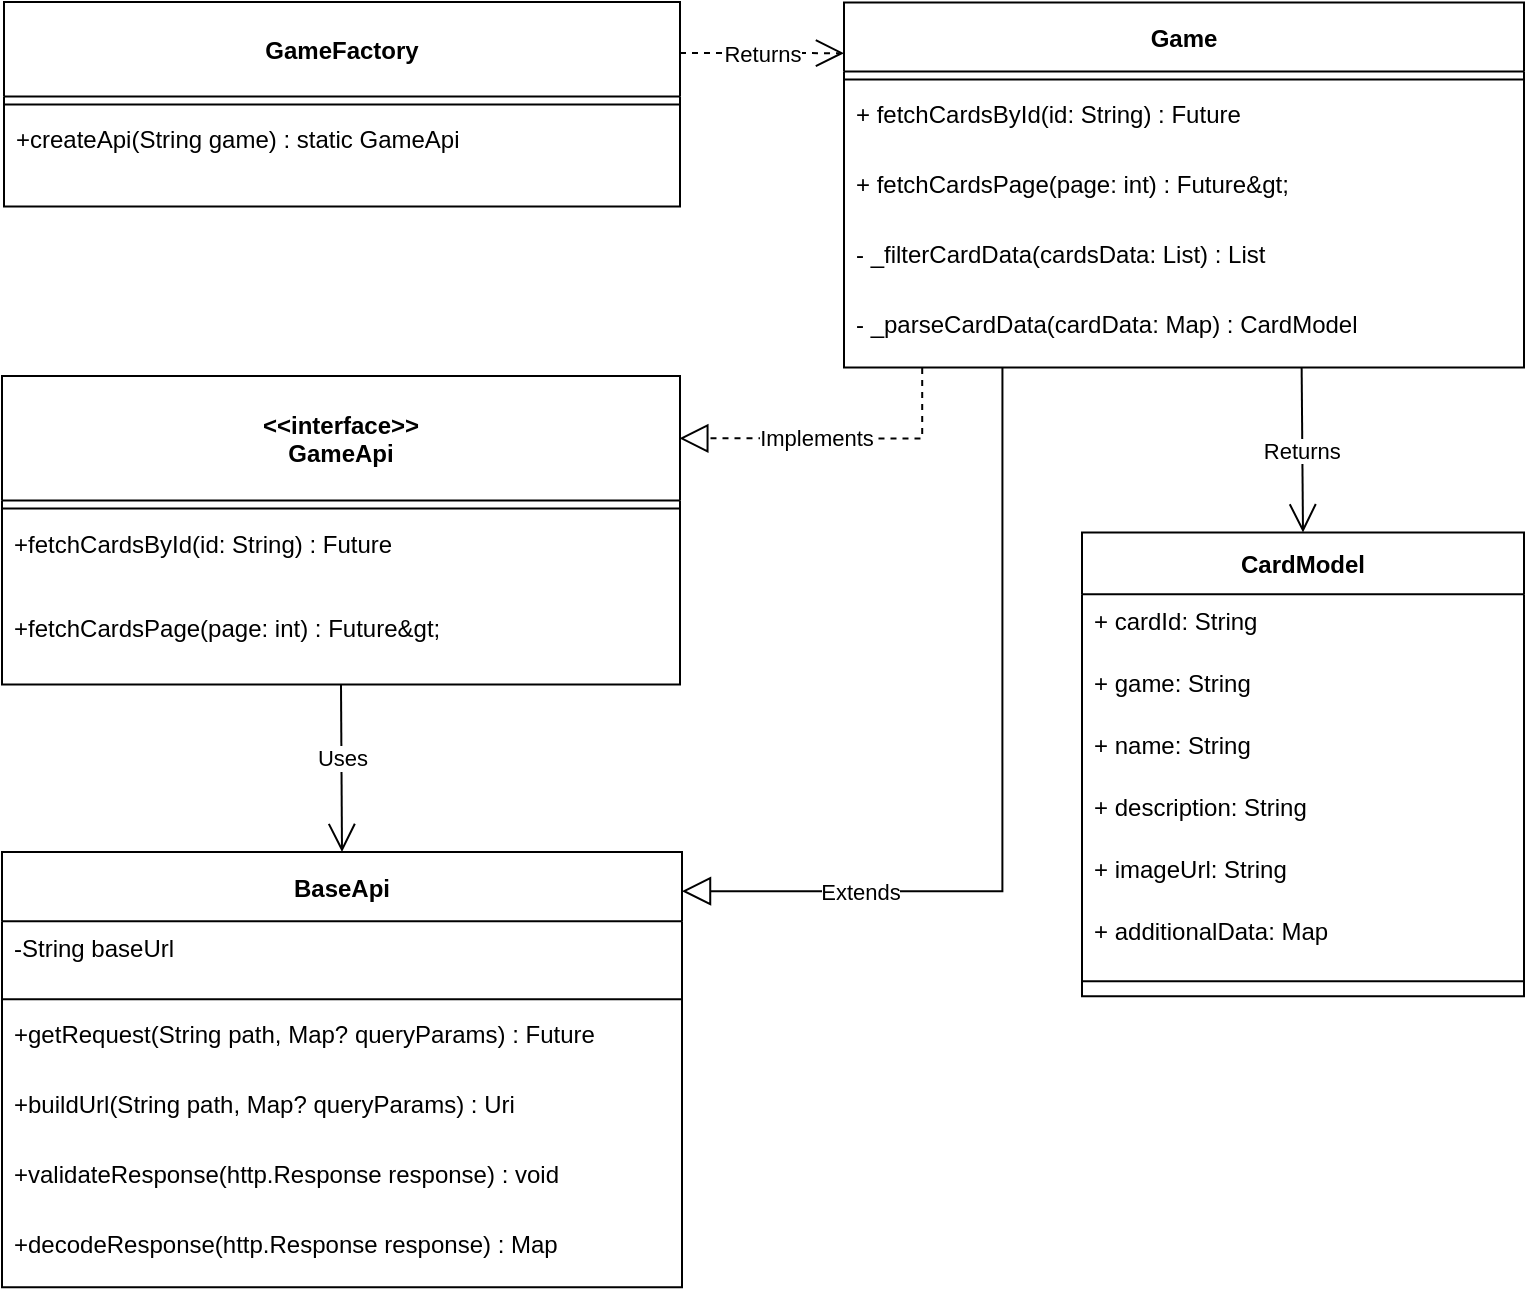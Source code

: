 <mxfile version="26.0.11">
  <diagram name="Page-1" id="CqFGtn3IiBASxJHQEmLO">
    <mxGraphModel dx="1603" dy="889" grid="1" gridSize="10" guides="1" tooltips="1" connect="1" arrows="1" fold="1" page="1" pageScale="1" pageWidth="850" pageHeight="1100" math="0" shadow="0">
      <root>
        <mxCell id="0" />
        <mxCell id="1" parent="0" />
        <mxCell id="smZDSZCtHJzeuFw8UAwH-2" value="GameFactory" style="swimlane;fontStyle=1;align=center;verticalAlign=middle;childLayout=stackLayout;horizontal=1;startSize=47.2;horizontalStack=0;resizeParent=1;resizeParentMax=0;resizeLast=0;collapsible=0;marginBottom=0;fillColor=none;" parent="1" vertex="1">
          <mxGeometry x="46" y="229" width="338" height="102.2" as="geometry" />
        </mxCell>
        <mxCell id="smZDSZCtHJzeuFw8UAwH-3" style="line;strokeWidth=1;fillColor=none;align=left;verticalAlign=middle;spacingTop=-1;spacingLeft=3;spacingRight=3;rotatable=0;labelPosition=right;points=[];portConstraint=eastwest;strokeColor=inherit;" parent="smZDSZCtHJzeuFw8UAwH-2" vertex="1">
          <mxGeometry y="47.2" width="338" height="8" as="geometry" />
        </mxCell>
        <mxCell id="smZDSZCtHJzeuFw8UAwH-4" value="+createApi(String game) : static GameApi" style="text;strokeColor=none;fillColor=none;align=left;verticalAlign=top;spacingLeft=4;spacingRight=4;overflow=hidden;rotatable=0;points=[[0,0.5],[1,0.5]];portConstraint=eastwest;" parent="smZDSZCtHJzeuFw8UAwH-2" vertex="1">
          <mxGeometry y="55.2" width="338" height="47" as="geometry" />
        </mxCell>
        <mxCell id="smZDSZCtHJzeuFw8UAwH-5" value="&lt;&lt;interface&gt;&gt;&#xa;GameApi" style="swimlane;fontStyle=1;align=center;verticalAlign=middle;childLayout=stackLayout;horizontal=1;startSize=62.25;horizontalStack=0;resizeParent=1;resizeParentMax=0;resizeLast=0;collapsible=0;marginBottom=0;fillColor=none;" parent="1" vertex="1">
          <mxGeometry x="45" y="416" width="339" height="154.25" as="geometry" />
        </mxCell>
        <mxCell id="smZDSZCtHJzeuFw8UAwH-6" style="line;strokeWidth=1;fillColor=none;align=left;verticalAlign=middle;spacingTop=-1;spacingLeft=3;spacingRight=3;rotatable=0;labelPosition=right;points=[];portConstraint=eastwest;strokeColor=inherit;" parent="smZDSZCtHJzeuFw8UAwH-5" vertex="1">
          <mxGeometry y="62.25" width="339" height="8" as="geometry" />
        </mxCell>
        <mxCell id="smZDSZCtHJzeuFw8UAwH-7" value="+fetchCardsById(id: String) : Future" style="text;strokeColor=none;fillColor=none;align=left;verticalAlign=top;spacingLeft=4;spacingRight=4;overflow=hidden;rotatable=0;points=[[0,0.5],[1,0.5]];portConstraint=eastwest;" parent="smZDSZCtHJzeuFw8UAwH-5" vertex="1">
          <mxGeometry y="70.25" width="339" height="42" as="geometry" />
        </mxCell>
        <mxCell id="smZDSZCtHJzeuFw8UAwH-8" value="+fetchCardsPage(page: int) : Future&amp;gt;" style="text;strokeColor=none;fillColor=none;align=left;verticalAlign=top;spacingLeft=4;spacingRight=4;overflow=hidden;rotatable=0;points=[[0,0.5],[1,0.5]];portConstraint=eastwest;" parent="smZDSZCtHJzeuFw8UAwH-5" vertex="1">
          <mxGeometry y="112.25" width="339" height="42" as="geometry" />
        </mxCell>
        <mxCell id="smZDSZCtHJzeuFw8UAwH-19" value="" style="startArrow=none;endArrow=open;endSize=12;exitX=0.5;exitY=1;entryX=0.5;entryY=0;rounded=0;entryDx=0;entryDy=0;" parent="1" source="smZDSZCtHJzeuFw8UAwH-5" target="smZDSZCtHJzeuFw8UAwH-156" edge="1">
          <mxGeometry relative="1" as="geometry">
            <mxPoint x="215" y="654" as="targetPoint" />
          </mxGeometry>
        </mxCell>
        <mxCell id="smZDSZCtHJzeuFw8UAwH-113" value="Uses" style="edgeLabel;html=1;align=center;verticalAlign=middle;resizable=0;points=[];" parent="smZDSZCtHJzeuFw8UAwH-19" vertex="1" connectable="0">
          <mxGeometry x="-0.132" relative="1" as="geometry">
            <mxPoint as="offset" />
          </mxGeometry>
        </mxCell>
        <mxCell id="smZDSZCtHJzeuFw8UAwH-34" value="Game" style="swimlane;fontStyle=1;align=center;verticalAlign=middle;childLayout=stackLayout;horizontal=1;startSize=34.545;horizontalStack=0;resizeParent=1;resizeParentMax=0;resizeLast=0;collapsible=0;marginBottom=0;fillColor=none;" parent="1" vertex="1">
          <mxGeometry x="466" y="229.19" width="340" height="182.545" as="geometry" />
        </mxCell>
        <mxCell id="smZDSZCtHJzeuFw8UAwH-35" style="line;strokeWidth=1;fillColor=none;align=left;verticalAlign=middle;spacingTop=-1;spacingLeft=3;spacingRight=3;rotatable=0;labelPosition=right;points=[];portConstraint=eastwest;strokeColor=inherit;" parent="smZDSZCtHJzeuFw8UAwH-34" vertex="1">
          <mxGeometry y="34.545" width="340" height="8" as="geometry" />
        </mxCell>
        <mxCell id="smZDSZCtHJzeuFw8UAwH-36" value="+ fetchCardsById(id: String) : Future" style="text;strokeColor=none;fillColor=none;align=left;verticalAlign=top;spacingLeft=4;spacingRight=4;overflow=hidden;rotatable=0;points=[[0,0.5],[1,0.5]];portConstraint=eastwest;" parent="smZDSZCtHJzeuFw8UAwH-34" vertex="1">
          <mxGeometry y="42.545" width="340" height="35" as="geometry" />
        </mxCell>
        <mxCell id="smZDSZCtHJzeuFw8UAwH-37" value="+ fetchCardsPage(page: int) : Future&amp;gt;" style="text;strokeColor=none;fillColor=none;align=left;verticalAlign=top;spacingLeft=4;spacingRight=4;overflow=hidden;rotatable=0;points=[[0,0.5],[1,0.5]];portConstraint=eastwest;" parent="smZDSZCtHJzeuFw8UAwH-34" vertex="1">
          <mxGeometry y="77.545" width="340" height="35" as="geometry" />
        </mxCell>
        <mxCell id="smZDSZCtHJzeuFw8UAwH-38" value="- _filterCardData(cardsData: List) : List" style="text;strokeColor=none;fillColor=none;align=left;verticalAlign=top;spacingLeft=4;spacingRight=4;overflow=hidden;rotatable=0;points=[[0,0.5],[1,0.5]];portConstraint=eastwest;" parent="smZDSZCtHJzeuFw8UAwH-34" vertex="1">
          <mxGeometry y="112.545" width="340" height="35" as="geometry" />
        </mxCell>
        <mxCell id="smZDSZCtHJzeuFw8UAwH-39" value="- _parseCardData(cardData: Map) : CardModel" style="text;strokeColor=none;fillColor=none;align=left;verticalAlign=top;spacingLeft=4;spacingRight=4;overflow=hidden;rotatable=0;points=[[0,0.5],[1,0.5]];portConstraint=eastwest;" parent="smZDSZCtHJzeuFw8UAwH-34" vertex="1">
          <mxGeometry y="147.545" width="340" height="35" as="geometry" />
        </mxCell>
        <mxCell id="smZDSZCtHJzeuFw8UAwH-40" value="CardModel" style="swimlane;fontStyle=1;align=center;verticalAlign=middle;childLayout=stackLayout;horizontal=1;startSize=30.933;horizontalStack=0;resizeParent=1;resizeParentMax=0;resizeLast=0;collapsible=0;marginBottom=0;fillColor=none;" parent="1" vertex="1">
          <mxGeometry x="585" y="494.19" width="221" height="231.933" as="geometry" />
        </mxCell>
        <mxCell id="smZDSZCtHJzeuFw8UAwH-41" value="+ cardId: String" style="text;strokeColor=none;fillColor=none;align=left;verticalAlign=top;spacingLeft=4;spacingRight=4;overflow=hidden;rotatable=0;points=[[0,0.5],[1,0.5]];portConstraint=eastwest;" parent="smZDSZCtHJzeuFw8UAwH-40" vertex="1">
          <mxGeometry y="30.933" width="221" height="31" as="geometry" />
        </mxCell>
        <mxCell id="smZDSZCtHJzeuFw8UAwH-42" value="+ game: String" style="text;strokeColor=none;fillColor=none;align=left;verticalAlign=top;spacingLeft=4;spacingRight=4;overflow=hidden;rotatable=0;points=[[0,0.5],[1,0.5]];portConstraint=eastwest;" parent="smZDSZCtHJzeuFw8UAwH-40" vertex="1">
          <mxGeometry y="61.933" width="221" height="31" as="geometry" />
        </mxCell>
        <mxCell id="smZDSZCtHJzeuFw8UAwH-43" value="+ name: String" style="text;strokeColor=none;fillColor=none;align=left;verticalAlign=top;spacingLeft=4;spacingRight=4;overflow=hidden;rotatable=0;points=[[0,0.5],[1,0.5]];portConstraint=eastwest;" parent="smZDSZCtHJzeuFw8UAwH-40" vertex="1">
          <mxGeometry y="92.933" width="221" height="31" as="geometry" />
        </mxCell>
        <mxCell id="smZDSZCtHJzeuFw8UAwH-44" value="+ description: String" style="text;strokeColor=none;fillColor=none;align=left;verticalAlign=top;spacingLeft=4;spacingRight=4;overflow=hidden;rotatable=0;points=[[0,0.5],[1,0.5]];portConstraint=eastwest;" parent="smZDSZCtHJzeuFw8UAwH-40" vertex="1">
          <mxGeometry y="123.933" width="221" height="31" as="geometry" />
        </mxCell>
        <mxCell id="smZDSZCtHJzeuFw8UAwH-45" value="+ imageUrl: String" style="text;strokeColor=none;fillColor=none;align=left;verticalAlign=top;spacingLeft=4;spacingRight=4;overflow=hidden;rotatable=0;points=[[0,0.5],[1,0.5]];portConstraint=eastwest;" parent="smZDSZCtHJzeuFw8UAwH-40" vertex="1">
          <mxGeometry y="154.933" width="221" height="31" as="geometry" />
        </mxCell>
        <mxCell id="smZDSZCtHJzeuFw8UAwH-46" value="+ additionalData: Map" style="text;strokeColor=none;fillColor=none;align=left;verticalAlign=top;spacingLeft=4;spacingRight=4;overflow=hidden;rotatable=0;points=[[0,0.5],[1,0.5]];portConstraint=eastwest;" parent="smZDSZCtHJzeuFw8UAwH-40" vertex="1">
          <mxGeometry y="185.933" width="221" height="31" as="geometry" />
        </mxCell>
        <mxCell id="smZDSZCtHJzeuFw8UAwH-47" style="line;strokeWidth=1;fillColor=none;align=left;verticalAlign=middle;spacingTop=-1;spacingLeft=3;spacingRight=3;rotatable=0;labelPosition=right;points=[];portConstraint=eastwest;strokeColor=inherit;" parent="smZDSZCtHJzeuFw8UAwH-40" vertex="1">
          <mxGeometry y="216.933" width="221" height="15" as="geometry" />
        </mxCell>
        <mxCell id="smZDSZCtHJzeuFw8UAwH-52" value="Returns" style="curved=1;startArrow=none;endArrow=open;endSize=12;entryX=0.5;entryY=0;rounded=0;exitX=0.673;exitY=0.995;exitDx=0;exitDy=0;exitPerimeter=0;" parent="1" source="smZDSZCtHJzeuFw8UAwH-39" target="smZDSZCtHJzeuFw8UAwH-40" edge="1">
          <mxGeometry relative="1" as="geometry">
            <Array as="points" />
            <mxPoint x="1035" y="398" as="sourcePoint" />
          </mxGeometry>
        </mxCell>
        <mxCell id="smZDSZCtHJzeuFw8UAwH-156" value="BaseApi" style="swimlane;fontStyle=1;align=center;verticalAlign=middle;childLayout=stackLayout;horizontal=1;startSize=34.667;horizontalStack=0;resizeParent=1;resizeParentMax=0;resizeLast=0;collapsible=0;marginBottom=0;fillColor=none;" parent="1" vertex="1">
          <mxGeometry x="45" y="654" width="340" height="217.667" as="geometry" />
        </mxCell>
        <mxCell id="smZDSZCtHJzeuFw8UAwH-157" value="-String baseUrl" style="text;strokeColor=none;fillColor=none;align=left;verticalAlign=top;spacingLeft=4;spacingRight=4;overflow=hidden;rotatable=0;points=[[0,0.5],[1,0.5]];portConstraint=eastwest;" parent="smZDSZCtHJzeuFw8UAwH-156" vertex="1">
          <mxGeometry y="34.667" width="340" height="35" as="geometry" />
        </mxCell>
        <mxCell id="smZDSZCtHJzeuFw8UAwH-158" style="line;strokeWidth=1;fillColor=none;align=left;verticalAlign=middle;spacingTop=-1;spacingLeft=3;spacingRight=3;rotatable=0;labelPosition=right;points=[];portConstraint=eastwest;strokeColor=inherit;" parent="smZDSZCtHJzeuFw8UAwH-156" vertex="1">
          <mxGeometry y="69.667" width="340" height="8" as="geometry" />
        </mxCell>
        <mxCell id="smZDSZCtHJzeuFw8UAwH-159" value="+getRequest(String path, Map? queryParams) : Future" style="text;strokeColor=none;fillColor=none;align=left;verticalAlign=top;spacingLeft=4;spacingRight=4;overflow=hidden;rotatable=0;points=[[0,0.5],[1,0.5]];portConstraint=eastwest;" parent="smZDSZCtHJzeuFw8UAwH-156" vertex="1">
          <mxGeometry y="77.667" width="340" height="35" as="geometry" />
        </mxCell>
        <mxCell id="smZDSZCtHJzeuFw8UAwH-160" value="+buildUrl(String path, Map? queryParams) : Uri" style="text;strokeColor=none;fillColor=none;align=left;verticalAlign=top;spacingLeft=4;spacingRight=4;overflow=hidden;rotatable=0;points=[[0,0.5],[1,0.5]];portConstraint=eastwest;" parent="smZDSZCtHJzeuFw8UAwH-156" vertex="1">
          <mxGeometry y="112.667" width="340" height="35" as="geometry" />
        </mxCell>
        <mxCell id="smZDSZCtHJzeuFw8UAwH-161" value="+validateResponse(http.Response response) : void" style="text;strokeColor=none;fillColor=none;align=left;verticalAlign=top;spacingLeft=4;spacingRight=4;overflow=hidden;rotatable=0;points=[[0,0.5],[1,0.5]];portConstraint=eastwest;" parent="smZDSZCtHJzeuFw8UAwH-156" vertex="1">
          <mxGeometry y="147.667" width="340" height="35" as="geometry" />
        </mxCell>
        <mxCell id="smZDSZCtHJzeuFw8UAwH-162" value="+decodeResponse(http.Response response) : Map" style="text;strokeColor=none;fillColor=none;align=left;verticalAlign=top;spacingLeft=4;spacingRight=4;overflow=hidden;rotatable=0;points=[[0,0.5],[1,0.5]];portConstraint=eastwest;" parent="smZDSZCtHJzeuFw8UAwH-156" vertex="1">
          <mxGeometry y="182.667" width="340" height="35" as="geometry" />
        </mxCell>
        <mxCell id="smZDSZCtHJzeuFw8UAwH-163" value="" style="startArrow=none;endArrow=open;dashed=1;endSize=12;exitX=1;exitY=0.25;entryX=0;entryY=0.139;rounded=0;entryDx=0;entryDy=0;exitDx=0;exitDy=0;entryPerimeter=0;" parent="1" source="smZDSZCtHJzeuFw8UAwH-2" target="smZDSZCtHJzeuFw8UAwH-34" edge="1">
          <mxGeometry relative="1" as="geometry">
            <mxPoint x="224" y="341" as="sourcePoint" />
            <mxPoint x="225" y="426" as="targetPoint" />
          </mxGeometry>
        </mxCell>
        <mxCell id="smZDSZCtHJzeuFw8UAwH-165" value="Returns" style="edgeLabel;html=1;align=center;verticalAlign=middle;resizable=0;points=[];" parent="smZDSZCtHJzeuFw8UAwH-163" vertex="1" connectable="0">
          <mxGeometry x="-0.004" relative="1" as="geometry">
            <mxPoint as="offset" />
          </mxGeometry>
        </mxCell>
        <mxCell id="smZDSZCtHJzeuFw8UAwH-166" value="" style="endArrow=block;dashed=0;endFill=0;endSize=12;html=1;rounded=0;entryX=1;entryY=0.09;entryDx=0;entryDy=0;entryPerimeter=0;exitX=0.233;exitY=0.997;exitDx=0;exitDy=0;exitPerimeter=0;edgeStyle=orthogonalEdgeStyle;" parent="1" source="smZDSZCtHJzeuFw8UAwH-39" target="smZDSZCtHJzeuFw8UAwH-156" edge="1">
          <mxGeometry width="160" relative="1" as="geometry">
            <mxPoint x="465" y="554" as="sourcePoint" />
            <mxPoint x="625" y="554" as="targetPoint" />
          </mxGeometry>
        </mxCell>
        <mxCell id="smZDSZCtHJzeuFw8UAwH-167" value="Extends" style="edgeLabel;html=1;align=center;verticalAlign=middle;resizable=0;points=[];" parent="smZDSZCtHJzeuFw8UAwH-166" vertex="1" connectable="0">
          <mxGeometry x="0.579" relative="1" as="geometry">
            <mxPoint as="offset" />
          </mxGeometry>
        </mxCell>
        <mxCell id="smZDSZCtHJzeuFw8UAwH-168" value="" style="endArrow=block;dashed=1;endFill=0;endSize=12;html=1;rounded=0;entryX=0.999;entryY=0.202;entryDx=0;entryDy=0;entryPerimeter=0;exitX=0.115;exitY=1.009;exitDx=0;exitDy=0;exitPerimeter=0;edgeStyle=orthogonalEdgeStyle;" parent="1" source="smZDSZCtHJzeuFw8UAwH-39" target="smZDSZCtHJzeuFw8UAwH-5" edge="1">
          <mxGeometry width="160" relative="1" as="geometry">
            <mxPoint x="405" y="534" as="sourcePoint" />
            <mxPoint x="565" y="534" as="targetPoint" />
          </mxGeometry>
        </mxCell>
        <mxCell id="smZDSZCtHJzeuFw8UAwH-169" value="Implements" style="edgeLabel;html=1;align=center;verticalAlign=middle;resizable=0;points=[];labelBackgroundColor=default;" parent="smZDSZCtHJzeuFw8UAwH-168" vertex="1" connectable="0">
          <mxGeometry x="0.139" relative="1" as="geometry">
            <mxPoint as="offset" />
          </mxGeometry>
        </mxCell>
      </root>
    </mxGraphModel>
  </diagram>
</mxfile>

